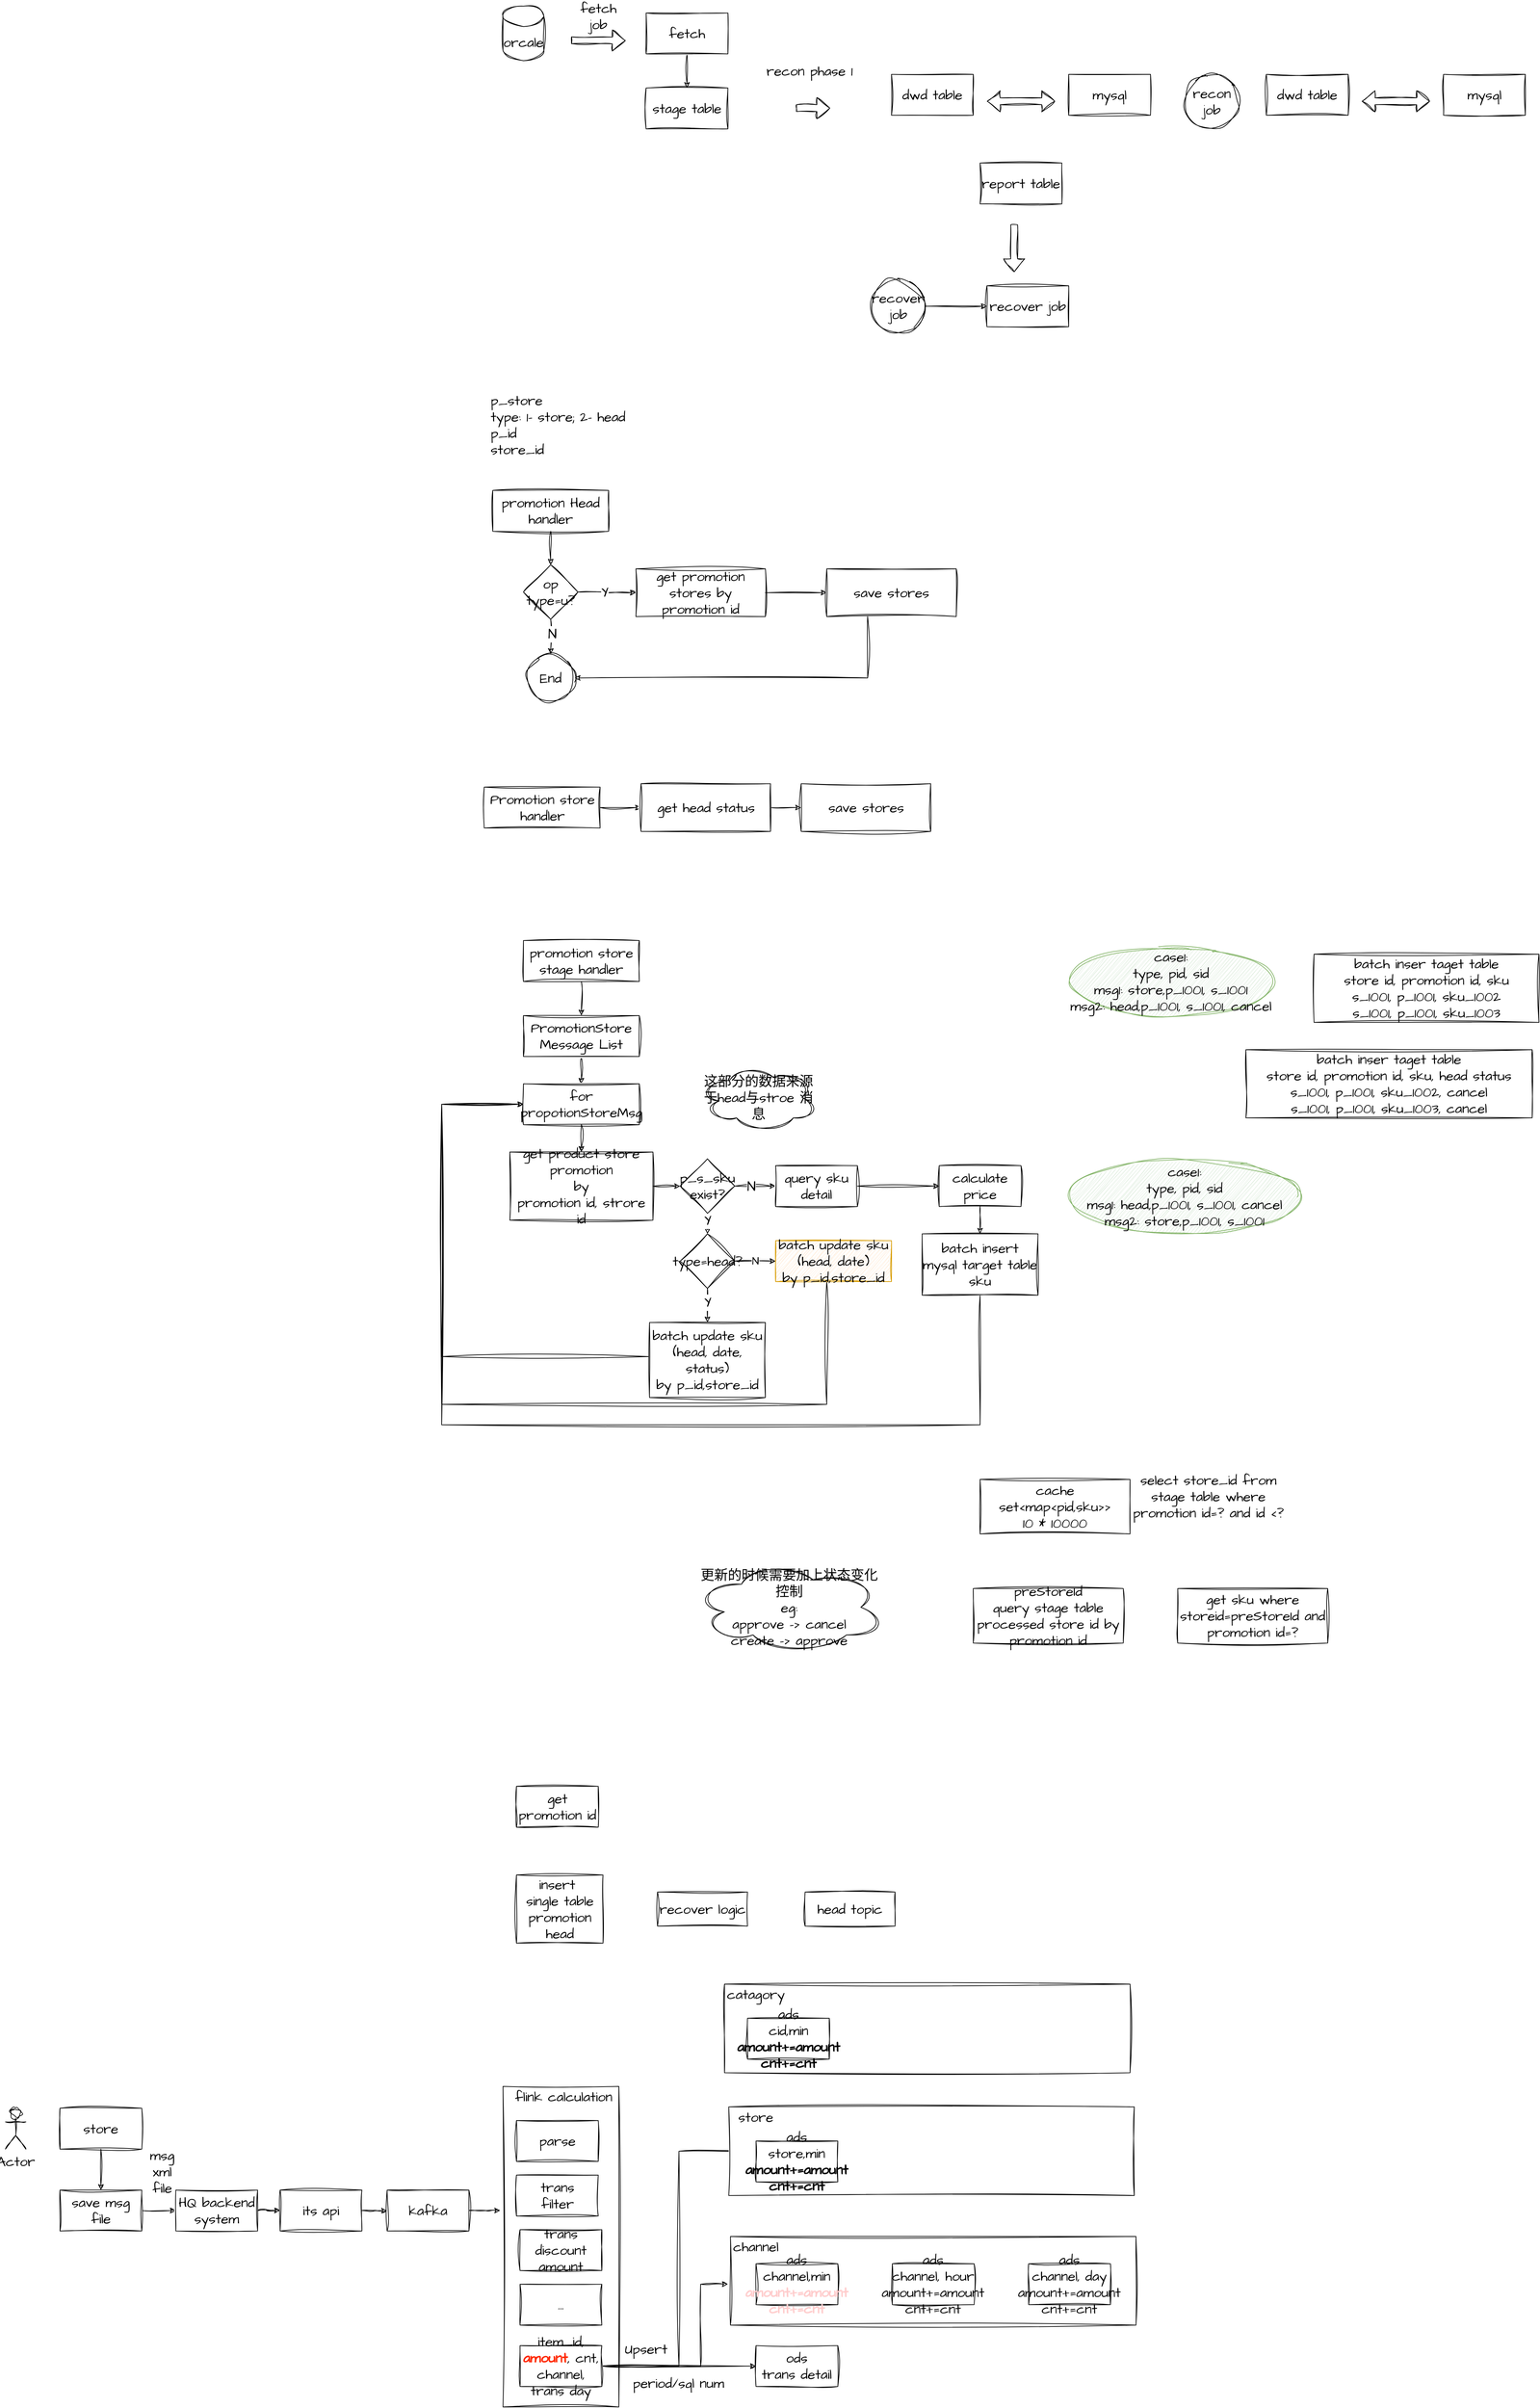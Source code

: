 <mxfile version="21.1.4" type="github">
  <diagram id="COUtzBLei-FoZ7lU4OIu" name="第 1 页">
    <mxGraphModel dx="2645" dy="1497" grid="1" gridSize="10" guides="1" tooltips="1" connect="1" arrows="1" fold="1" page="0" pageScale="1" pageWidth="827" pageHeight="1169" background="none" math="0" shadow="0">
      <root>
        <mxCell id="0" />
        <mxCell id="1" parent="0" />
        <mxCell id="pvYnghz3p1WopF-6Pmr1-15" value="" style="rounded=0;whiteSpace=wrap;html=1;sketch=1;hachureGap=4;jiggle=2;curveFitting=1;fontFamily=Architects Daughter;fontSource=https%3A%2F%2Ffonts.googleapis.com%2Fcss%3Ffamily%3DArchitects%2BDaughter;fontSize=20;" vertex="1" parent="1">
          <mxGeometry x="-66.25" y="2830" width="595" height="130" as="geometry" />
        </mxCell>
        <mxCell id="01fg0_hdZSS1gTS_RQtT-1" value="orcale" style="shape=cylinder3;whiteSpace=wrap;html=1;boundedLbl=1;backgroundOutline=1;size=15;sketch=1;hachureGap=4;jiggle=2;curveFitting=1;fontFamily=Architects Daughter;fontSource=https%3A%2F%2Ffonts.googleapis.com%2Fcss%3Ffamily%3DArchitects%2BDaughter;fontSize=20;" parent="1" vertex="1">
          <mxGeometry x="-400" y="-440" width="60" height="80" as="geometry" />
        </mxCell>
        <mxCell id="01fg0_hdZSS1gTS_RQtT-4" value="" style="edgeStyle=orthogonalEdgeStyle;rounded=0;sketch=1;hachureGap=4;jiggle=2;curveFitting=1;orthogonalLoop=1;jettySize=auto;html=1;fontFamily=Architects Daughter;fontSource=https%3A%2F%2Ffonts.googleapis.com%2Fcss%3Ffamily%3DArchitects%2BDaughter;fontSize=16;" parent="1" source="01fg0_hdZSS1gTS_RQtT-2" target="01fg0_hdZSS1gTS_RQtT-3" edge="1">
          <mxGeometry relative="1" as="geometry" />
        </mxCell>
        <mxCell id="01fg0_hdZSS1gTS_RQtT-2" value="fetch" style="rounded=0;whiteSpace=wrap;html=1;sketch=1;hachureGap=4;jiggle=2;curveFitting=1;fontFamily=Architects Daughter;fontSource=https%3A%2F%2Ffonts.googleapis.com%2Fcss%3Ffamily%3DArchitects%2BDaughter;fontSize=20;" parent="1" vertex="1">
          <mxGeometry x="-190" y="-430" width="120" height="60" as="geometry" />
        </mxCell>
        <mxCell id="01fg0_hdZSS1gTS_RQtT-3" value="stage table" style="rounded=0;whiteSpace=wrap;html=1;sketch=1;hachureGap=4;jiggle=2;curveFitting=1;fontFamily=Architects Daughter;fontSource=https%3A%2F%2Ffonts.googleapis.com%2Fcss%3Ffamily%3DArchitects%2BDaughter;fontSize=20;" parent="1" vertex="1">
          <mxGeometry x="-190" y="-320" width="120" height="60" as="geometry" />
        </mxCell>
        <mxCell id="01fg0_hdZSS1gTS_RQtT-14" value="recover job" style="rounded=0;whiteSpace=wrap;html=1;sketch=1;hachureGap=4;jiggle=2;curveFitting=1;fontFamily=Architects Daughter;fontSource=https%3A%2F%2Ffonts.googleapis.com%2Fcss%3Ffamily%3DArchitects%2BDaughter;fontSize=20;" parent="1" vertex="1">
          <mxGeometry x="310" y="-30" width="120" height="60" as="geometry" />
        </mxCell>
        <mxCell id="01fg0_hdZSS1gTS_RQtT-15" value="report table" style="rounded=0;whiteSpace=wrap;html=1;sketch=1;hachureGap=4;jiggle=2;curveFitting=1;fontFamily=Architects Daughter;fontSource=https%3A%2F%2Ffonts.googleapis.com%2Fcss%3Ffamily%3DArchitects%2BDaughter;fontSize=20;" parent="1" vertex="1">
          <mxGeometry x="300" y="-210" width="120" height="60" as="geometry" />
        </mxCell>
        <mxCell id="01fg0_hdZSS1gTS_RQtT-22" value="" style="shape=flexArrow;endArrow=classic;html=1;rounded=0;sketch=1;hachureGap=4;jiggle=2;curveFitting=1;fontFamily=Architects Daughter;fontSource=https%3A%2F%2Ffonts.googleapis.com%2Fcss%3Ffamily%3DArchitects%2BDaughter;fontSize=16;" parent="1" edge="1">
          <mxGeometry width="50" height="50" relative="1" as="geometry">
            <mxPoint x="350" y="-120" as="sourcePoint" />
            <mxPoint x="350" y="-50" as="targetPoint" />
          </mxGeometry>
        </mxCell>
        <mxCell id="01fg0_hdZSS1gTS_RQtT-23" value="dwd table" style="rounded=0;whiteSpace=wrap;html=1;sketch=1;hachureGap=4;jiggle=2;curveFitting=1;fontFamily=Architects Daughter;fontSource=https%3A%2F%2Ffonts.googleapis.com%2Fcss%3Ffamily%3DArchitects%2BDaughter;fontSize=20;" parent="1" vertex="1">
          <mxGeometry x="720" y="-340" width="120" height="60" as="geometry" />
        </mxCell>
        <mxCell id="01fg0_hdZSS1gTS_RQtT-25" style="edgeStyle=orthogonalEdgeStyle;rounded=0;sketch=1;hachureGap=4;jiggle=2;curveFitting=1;orthogonalLoop=1;jettySize=auto;html=1;entryX=0;entryY=0.5;entryDx=0;entryDy=0;fontFamily=Architects Daughter;fontSource=https%3A%2F%2Ffonts.googleapis.com%2Fcss%3Ffamily%3DArchitects%2BDaughter;fontSize=16;" parent="1" source="01fg0_hdZSS1gTS_RQtT-24" target="01fg0_hdZSS1gTS_RQtT-14" edge="1">
          <mxGeometry relative="1" as="geometry" />
        </mxCell>
        <mxCell id="01fg0_hdZSS1gTS_RQtT-24" value="recover job" style="ellipse;whiteSpace=wrap;html=1;aspect=fixed;sketch=1;hachureGap=4;jiggle=2;curveFitting=1;fontFamily=Architects Daughter;fontSource=https%3A%2F%2Ffonts.googleapis.com%2Fcss%3Ffamily%3DArchitects%2BDaughter;fontSize=20;" parent="1" vertex="1">
          <mxGeometry x="140" y="-40" width="80" height="80" as="geometry" />
        </mxCell>
        <mxCell id="01fg0_hdZSS1gTS_RQtT-26" value="recon job" style="ellipse;whiteSpace=wrap;html=1;aspect=fixed;sketch=1;hachureGap=4;jiggle=2;curveFitting=1;fontFamily=Architects Daughter;fontSource=https%3A%2F%2Ffonts.googleapis.com%2Fcss%3Ffamily%3DArchitects%2BDaughter;fontSize=20;" parent="1" vertex="1">
          <mxGeometry x="600" y="-340" width="80" height="80" as="geometry" />
        </mxCell>
        <mxCell id="01fg0_hdZSS1gTS_RQtT-27" value="mysql" style="rounded=0;whiteSpace=wrap;html=1;sketch=1;hachureGap=4;jiggle=2;curveFitting=1;fontFamily=Architects Daughter;fontSource=https%3A%2F%2Ffonts.googleapis.com%2Fcss%3Ffamily%3DArchitects%2BDaughter;fontSize=20;" parent="1" vertex="1">
          <mxGeometry x="980" y="-340" width="120" height="60" as="geometry" />
        </mxCell>
        <mxCell id="01fg0_hdZSS1gTS_RQtT-28" value="" style="shape=flexArrow;endArrow=classic;startArrow=classic;html=1;rounded=0;sketch=1;hachureGap=4;jiggle=2;curveFitting=1;fontFamily=Architects Daughter;fontSource=https%3A%2F%2Ffonts.googleapis.com%2Fcss%3Ffamily%3DArchitects%2BDaughter;fontSize=16;" parent="1" edge="1">
          <mxGeometry width="100" height="100" relative="1" as="geometry">
            <mxPoint x="860" y="-300.5" as="sourcePoint" />
            <mxPoint x="960" y="-300.5" as="targetPoint" />
          </mxGeometry>
        </mxCell>
        <mxCell id="01fg0_hdZSS1gTS_RQtT-29" value="" style="shape=flexArrow;endArrow=classic;html=1;rounded=0;sketch=1;hachureGap=4;jiggle=2;curveFitting=1;fontFamily=Architects Daughter;fontSource=https%3A%2F%2Ffonts.googleapis.com%2Fcss%3Ffamily%3DArchitects%2BDaughter;fontSize=16;" parent="1" edge="1">
          <mxGeometry width="50" height="50" relative="1" as="geometry">
            <mxPoint x="-300" y="-390" as="sourcePoint" />
            <mxPoint x="-220" y="-389.5" as="targetPoint" />
          </mxGeometry>
        </mxCell>
        <mxCell id="01fg0_hdZSS1gTS_RQtT-30" value="fetch job" style="text;html=1;strokeColor=none;fillColor=none;align=center;verticalAlign=middle;whiteSpace=wrap;rounded=0;fontSize=20;fontFamily=Architects Daughter;" parent="1" vertex="1">
          <mxGeometry x="-290" y="-440" width="60" height="30" as="geometry" />
        </mxCell>
        <mxCell id="01fg0_hdZSS1gTS_RQtT-31" value="" style="shape=flexArrow;endArrow=classic;html=1;rounded=0;sketch=1;hachureGap=4;jiggle=2;curveFitting=1;fontFamily=Architects Daughter;fontSource=https%3A%2F%2Ffonts.googleapis.com%2Fcss%3Ffamily%3DArchitects%2BDaughter;fontSize=16;" parent="1" edge="1">
          <mxGeometry width="50" height="50" relative="1" as="geometry">
            <mxPoint x="30" y="-290.5" as="sourcePoint" />
            <mxPoint x="80" y="-290.5" as="targetPoint" />
          </mxGeometry>
        </mxCell>
        <mxCell id="01fg0_hdZSS1gTS_RQtT-32" value="recon phase 1" style="text;html=1;strokeColor=none;fillColor=none;align=center;verticalAlign=middle;whiteSpace=wrap;rounded=0;fontSize=20;fontFamily=Architects Daughter;" parent="1" vertex="1">
          <mxGeometry x="-30" y="-360" width="160" height="30" as="geometry" />
        </mxCell>
        <mxCell id="01fg0_hdZSS1gTS_RQtT-33" value="dwd table" style="rounded=0;whiteSpace=wrap;html=1;sketch=1;hachureGap=4;jiggle=2;curveFitting=1;fontFamily=Architects Daughter;fontSource=https%3A%2F%2Ffonts.googleapis.com%2Fcss%3Ffamily%3DArchitects%2BDaughter;fontSize=20;" parent="1" vertex="1">
          <mxGeometry x="170" y="-340" width="120" height="60" as="geometry" />
        </mxCell>
        <mxCell id="01fg0_hdZSS1gTS_RQtT-34" value="mysql" style="rounded=0;whiteSpace=wrap;html=1;sketch=1;hachureGap=4;jiggle=2;curveFitting=1;fontFamily=Architects Daughter;fontSource=https%3A%2F%2Ffonts.googleapis.com%2Fcss%3Ffamily%3DArchitects%2BDaughter;fontSize=20;" parent="1" vertex="1">
          <mxGeometry x="430" y="-340" width="120" height="60" as="geometry" />
        </mxCell>
        <mxCell id="01fg0_hdZSS1gTS_RQtT-35" value="" style="shape=flexArrow;endArrow=classic;startArrow=classic;html=1;rounded=0;sketch=1;hachureGap=4;jiggle=2;curveFitting=1;fontFamily=Architects Daughter;fontSource=https%3A%2F%2Ffonts.googleapis.com%2Fcss%3Ffamily%3DArchitects%2BDaughter;fontSize=16;" parent="1" edge="1">
          <mxGeometry width="100" height="100" relative="1" as="geometry">
            <mxPoint x="310" y="-300.5" as="sourcePoint" />
            <mxPoint x="410" y="-300.5" as="targetPoint" />
          </mxGeometry>
        </mxCell>
        <mxCell id="zy-XJBpk2wB2vANQBZLz-7" value="" style="edgeStyle=orthogonalEdgeStyle;rounded=0;sketch=1;hachureGap=4;jiggle=2;curveFitting=1;orthogonalLoop=1;jettySize=auto;html=1;fontFamily=Architects Daughter;fontSource=https%3A%2F%2Ffonts.googleapis.com%2Fcss%3Ffamily%3DArchitects%2BDaughter;fontSize=16;" parent="1" source="zy-XJBpk2wB2vANQBZLz-1" target="zy-XJBpk2wB2vANQBZLz-5" edge="1">
          <mxGeometry relative="1" as="geometry" />
        </mxCell>
        <mxCell id="zy-XJBpk2wB2vANQBZLz-1" value="promotion Head handler" style="rounded=0;whiteSpace=wrap;html=1;sketch=1;hachureGap=4;jiggle=2;curveFitting=1;fontFamily=Architects Daughter;fontSource=https%3A%2F%2Ffonts.googleapis.com%2Fcss%3Ffamily%3DArchitects%2BDaughter;fontSize=20;" parent="1" vertex="1">
          <mxGeometry x="-415" y="270" width="170" height="60" as="geometry" />
        </mxCell>
        <mxCell id="zy-XJBpk2wB2vANQBZLz-46" style="edgeStyle=orthogonalEdgeStyle;rounded=0;sketch=1;hachureGap=4;jiggle=2;curveFitting=1;orthogonalLoop=1;jettySize=auto;html=1;entryX=0;entryY=0.5;entryDx=0;entryDy=0;fontFamily=Architects Daughter;fontSource=https%3A%2F%2Ffonts.googleapis.com%2Fcss%3Ffamily%3DArchitects%2BDaughter;fontSize=16;" parent="1" source="zy-XJBpk2wB2vANQBZLz-2" target="zy-XJBpk2wB2vANQBZLz-45" edge="1">
          <mxGeometry relative="1" as="geometry" />
        </mxCell>
        <mxCell id="zy-XJBpk2wB2vANQBZLz-2" value="Promotion store&lt;br&gt;handler" style="rounded=0;whiteSpace=wrap;html=1;sketch=1;hachureGap=4;jiggle=2;curveFitting=1;fontFamily=Architects Daughter;fontSource=https%3A%2F%2Ffonts.googleapis.com%2Fcss%3Ffamily%3DArchitects%2BDaughter;fontSize=20;" parent="1" vertex="1">
          <mxGeometry x="-427.5" y="705" width="170" height="60" as="geometry" />
        </mxCell>
        <mxCell id="zy-XJBpk2wB2vANQBZLz-11" style="edgeStyle=orthogonalEdgeStyle;rounded=0;sketch=1;hachureGap=4;jiggle=2;curveFitting=1;orthogonalLoop=1;jettySize=auto;html=1;entryX=0;entryY=0.5;entryDx=0;entryDy=0;fontFamily=Architects Daughter;fontSource=https%3A%2F%2Ffonts.googleapis.com%2Fcss%3Ffamily%3DArchitects%2BDaughter;fontSize=16;" parent="1" source="zy-XJBpk2wB2vANQBZLz-3" target="zy-XJBpk2wB2vANQBZLz-4" edge="1">
          <mxGeometry relative="1" as="geometry" />
        </mxCell>
        <mxCell id="zy-XJBpk2wB2vANQBZLz-3" value="get promotion stores by promotion id" style="rounded=0;whiteSpace=wrap;html=1;sketch=1;hachureGap=4;jiggle=2;curveFitting=1;fontFamily=Architects Daughter;fontSource=https%3A%2F%2Ffonts.googleapis.com%2Fcss%3Ffamily%3DArchitects%2BDaughter;fontSize=20;" parent="1" vertex="1">
          <mxGeometry x="-205" y="385" width="190" height="70" as="geometry" />
        </mxCell>
        <mxCell id="zy-XJBpk2wB2vANQBZLz-12" style="edgeStyle=orthogonalEdgeStyle;rounded=0;sketch=1;hachureGap=4;jiggle=2;curveFitting=1;orthogonalLoop=1;jettySize=auto;html=1;entryX=1;entryY=0.5;entryDx=0;entryDy=0;fontFamily=Architects Daughter;fontSource=https%3A%2F%2Ffonts.googleapis.com%2Fcss%3Ffamily%3DArchitects%2BDaughter;fontSize=16;" parent="1" source="zy-XJBpk2wB2vANQBZLz-4" target="zy-XJBpk2wB2vANQBZLz-6" edge="1">
          <mxGeometry relative="1" as="geometry">
            <Array as="points">
              <mxPoint x="135" y="545" />
            </Array>
          </mxGeometry>
        </mxCell>
        <mxCell id="zy-XJBpk2wB2vANQBZLz-4" value="save stores" style="rounded=0;whiteSpace=wrap;html=1;sketch=1;hachureGap=4;jiggle=2;curveFitting=1;fontFamily=Architects Daughter;fontSource=https%3A%2F%2Ffonts.googleapis.com%2Fcss%3Ffamily%3DArchitects%2BDaughter;fontSize=20;" parent="1" vertex="1">
          <mxGeometry x="75" y="385" width="190" height="70" as="geometry" />
        </mxCell>
        <mxCell id="zy-XJBpk2wB2vANQBZLz-8" value="" style="edgeStyle=orthogonalEdgeStyle;rounded=0;sketch=1;hachureGap=4;jiggle=2;curveFitting=1;orthogonalLoop=1;jettySize=auto;html=1;fontFamily=Architects Daughter;fontSource=https%3A%2F%2Ffonts.googleapis.com%2Fcss%3Ffamily%3DArchitects%2BDaughter;fontSize=16;" parent="1" source="zy-XJBpk2wB2vANQBZLz-5" target="zy-XJBpk2wB2vANQBZLz-6" edge="1">
          <mxGeometry relative="1" as="geometry" />
        </mxCell>
        <mxCell id="zy-XJBpk2wB2vANQBZLz-9" value="N" style="edgeLabel;html=1;align=center;verticalAlign=middle;resizable=0;points=[];fontSize=20;fontFamily=Architects Daughter;" parent="zy-XJBpk2wB2vANQBZLz-8" vertex="1" connectable="0">
          <mxGeometry x="-0.2" y="2" relative="1" as="geometry">
            <mxPoint as="offset" />
          </mxGeometry>
        </mxCell>
        <mxCell id="zy-XJBpk2wB2vANQBZLz-10" style="edgeStyle=orthogonalEdgeStyle;rounded=0;sketch=1;hachureGap=4;jiggle=2;curveFitting=1;orthogonalLoop=1;jettySize=auto;html=1;fontFamily=Architects Daughter;fontSource=https%3A%2F%2Ffonts.googleapis.com%2Fcss%3Ffamily%3DArchitects%2BDaughter;fontSize=16;" parent="1" source="zy-XJBpk2wB2vANQBZLz-5" target="zy-XJBpk2wB2vANQBZLz-3" edge="1">
          <mxGeometry relative="1" as="geometry" />
        </mxCell>
        <mxCell id="zy-XJBpk2wB2vANQBZLz-13" value="Y" style="edgeLabel;html=1;align=center;verticalAlign=middle;resizable=0;points=[];fontSize=20;fontFamily=Architects Daughter;" parent="zy-XJBpk2wB2vANQBZLz-10" vertex="1" connectable="0">
          <mxGeometry x="-0.012" y="-4" relative="1" as="geometry">
            <mxPoint as="offset" />
          </mxGeometry>
        </mxCell>
        <mxCell id="zy-XJBpk2wB2vANQBZLz-5" value="op type=u?" style="rhombus;whiteSpace=wrap;html=1;sketch=1;hachureGap=4;jiggle=2;curveFitting=1;fontFamily=Architects Daughter;fontSource=https%3A%2F%2Ffonts.googleapis.com%2Fcss%3Ffamily%3DArchitects%2BDaughter;fontSize=20;" parent="1" vertex="1">
          <mxGeometry x="-370" y="379" width="80" height="80" as="geometry" />
        </mxCell>
        <mxCell id="zy-XJBpk2wB2vANQBZLz-6" value="End" style="ellipse;whiteSpace=wrap;html=1;aspect=fixed;sketch=1;hachureGap=4;jiggle=2;curveFitting=1;fontFamily=Architects Daughter;fontSource=https%3A%2F%2Ffonts.googleapis.com%2Fcss%3Ffamily%3DArchitects%2BDaughter;fontSize=20;" parent="1" vertex="1">
          <mxGeometry x="-365" y="510" width="70" height="70" as="geometry" />
        </mxCell>
        <mxCell id="zy-XJBpk2wB2vANQBZLz-14" value="save stores" style="rounded=0;whiteSpace=wrap;html=1;sketch=1;hachureGap=4;jiggle=2;curveFitting=1;fontFamily=Architects Daughter;fontSource=https%3A%2F%2Ffonts.googleapis.com%2Fcss%3Ffamily%3DArchitects%2BDaughter;fontSize=20;" parent="1" vertex="1">
          <mxGeometry x="37.5" y="700" width="190" height="70" as="geometry" />
        </mxCell>
        <mxCell id="zy-XJBpk2wB2vANQBZLz-18" value="" style="edgeStyle=orthogonalEdgeStyle;rounded=0;sketch=1;hachureGap=4;jiggle=2;curveFitting=1;orthogonalLoop=1;jettySize=auto;html=1;fontFamily=Architects Daughter;fontSource=https%3A%2F%2Ffonts.googleapis.com%2Fcss%3Ffamily%3DArchitects%2BDaughter;fontSize=16;" parent="1" source="zy-XJBpk2wB2vANQBZLz-16" target="zy-XJBpk2wB2vANQBZLz-17" edge="1">
          <mxGeometry relative="1" as="geometry" />
        </mxCell>
        <mxCell id="zy-XJBpk2wB2vANQBZLz-16" value="promotion store stage handler" style="rounded=0;whiteSpace=wrap;html=1;sketch=1;hachureGap=4;jiggle=2;curveFitting=1;fontFamily=Architects Daughter;fontSource=https%3A%2F%2Ffonts.googleapis.com%2Fcss%3Ffamily%3DArchitects%2BDaughter;fontSize=20;" parent="1" vertex="1">
          <mxGeometry x="-370" y="930" width="170" height="60" as="geometry" />
        </mxCell>
        <mxCell id="zy-XJBpk2wB2vANQBZLz-38" value="" style="edgeStyle=orthogonalEdgeStyle;rounded=0;sketch=1;hachureGap=4;jiggle=2;curveFitting=1;orthogonalLoop=1;jettySize=auto;html=1;fontFamily=Architects Daughter;fontSource=https%3A%2F%2Ffonts.googleapis.com%2Fcss%3Ffamily%3DArchitects%2BDaughter;fontSize=16;" parent="1" source="zy-XJBpk2wB2vANQBZLz-17" target="zy-XJBpk2wB2vANQBZLz-20" edge="1">
          <mxGeometry relative="1" as="geometry" />
        </mxCell>
        <mxCell id="zy-XJBpk2wB2vANQBZLz-17" value="PromotionStore Message List" style="rounded=0;whiteSpace=wrap;html=1;sketch=1;hachureGap=4;jiggle=2;curveFitting=1;fontFamily=Architects Daughter;fontSource=https%3A%2F%2Ffonts.googleapis.com%2Fcss%3Ffamily%3DArchitects%2BDaughter;fontSize=20;" parent="1" vertex="1">
          <mxGeometry x="-370" y="1040" width="170" height="60" as="geometry" />
        </mxCell>
        <mxCell id="zy-XJBpk2wB2vANQBZLz-39" value="" style="edgeStyle=orthogonalEdgeStyle;rounded=0;sketch=1;hachureGap=4;jiggle=2;curveFitting=1;orthogonalLoop=1;jettySize=auto;html=1;fontFamily=Architects Daughter;fontSource=https%3A%2F%2Ffonts.googleapis.com%2Fcss%3Ffamily%3DArchitects%2BDaughter;fontSize=16;" parent="1" source="zy-XJBpk2wB2vANQBZLz-20" target="zy-XJBpk2wB2vANQBZLz-21" edge="1">
          <mxGeometry relative="1" as="geometry" />
        </mxCell>
        <mxCell id="zy-XJBpk2wB2vANQBZLz-20" value="for propotionStoreMsg" style="rounded=0;whiteSpace=wrap;html=1;sketch=1;hachureGap=4;jiggle=2;curveFitting=1;fontFamily=Architects Daughter;fontSource=https%3A%2F%2Ffonts.googleapis.com%2Fcss%3Ffamily%3DArchitects%2BDaughter;fontSize=20;" parent="1" vertex="1">
          <mxGeometry x="-370" y="1140" width="170" height="60" as="geometry" />
        </mxCell>
        <mxCell id="zy-XJBpk2wB2vANQBZLz-24" style="edgeStyle=orthogonalEdgeStyle;rounded=0;sketch=1;hachureGap=4;jiggle=2;curveFitting=1;orthogonalLoop=1;jettySize=auto;html=1;fontFamily=Architects Daughter;fontSource=https%3A%2F%2Ffonts.googleapis.com%2Fcss%3Ffamily%3DArchitects%2BDaughter;fontSize=16;" parent="1" source="zy-XJBpk2wB2vANQBZLz-21" target="zy-XJBpk2wB2vANQBZLz-23" edge="1">
          <mxGeometry relative="1" as="geometry" />
        </mxCell>
        <mxCell id="zy-XJBpk2wB2vANQBZLz-21" value="get product store promotion&lt;br&gt;by&lt;br&gt;promotion id, strore id" style="rounded=0;whiteSpace=wrap;html=1;sketch=1;hachureGap=4;jiggle=2;curveFitting=1;fontFamily=Architects Daughter;fontSource=https%3A%2F%2Ffonts.googleapis.com%2Fcss%3Ffamily%3DArchitects%2BDaughter;fontSize=20;" parent="1" vertex="1">
          <mxGeometry x="-390" y="1240" width="210" height="100" as="geometry" />
        </mxCell>
        <mxCell id="zy-XJBpk2wB2vANQBZLz-29" value="" style="edgeStyle=orthogonalEdgeStyle;rounded=0;sketch=1;hachureGap=4;jiggle=2;curveFitting=1;orthogonalLoop=1;jettySize=auto;html=1;fontFamily=Architects Daughter;fontSource=https%3A%2F%2Ffonts.googleapis.com%2Fcss%3Ffamily%3DArchitects%2BDaughter;fontSize=16;" parent="1" source="zy-XJBpk2wB2vANQBZLz-23" target="zy-XJBpk2wB2vANQBZLz-28" edge="1">
          <mxGeometry relative="1" as="geometry" />
        </mxCell>
        <mxCell id="zy-XJBpk2wB2vANQBZLz-30" value="N" style="edgeLabel;html=1;align=center;verticalAlign=middle;resizable=0;points=[];fontSize=20;fontFamily=Architects Daughter;" parent="zy-XJBpk2wB2vANQBZLz-29" vertex="1" connectable="0">
          <mxGeometry x="-0.2" relative="1" as="geometry">
            <mxPoint as="offset" />
          </mxGeometry>
        </mxCell>
        <mxCell id="zy-XJBpk2wB2vANQBZLz-50" value="" style="edgeStyle=orthogonalEdgeStyle;rounded=0;sketch=1;hachureGap=4;jiggle=2;curveFitting=1;orthogonalLoop=1;jettySize=auto;html=1;fontFamily=Architects Daughter;fontSource=https%3A%2F%2Ffonts.googleapis.com%2Fcss%3Ffamily%3DArchitects%2BDaughter;fontSize=16;" parent="1" source="zy-XJBpk2wB2vANQBZLz-23" target="zy-XJBpk2wB2vANQBZLz-49" edge="1">
          <mxGeometry relative="1" as="geometry" />
        </mxCell>
        <mxCell id="zy-XJBpk2wB2vANQBZLz-52" value="Y" style="edgeLabel;html=1;align=center;verticalAlign=middle;resizable=0;points=[];fontSize=20;fontFamily=Architects Daughter;" parent="zy-XJBpk2wB2vANQBZLz-50" vertex="1" connectable="0">
          <mxGeometry x="0.2" relative="1" as="geometry">
            <mxPoint as="offset" />
          </mxGeometry>
        </mxCell>
        <mxCell id="zy-XJBpk2wB2vANQBZLz-23" value="p_s_sku&lt;br&gt;exist?" style="rhombus;whiteSpace=wrap;html=1;sketch=1;hachureGap=4;jiggle=2;curveFitting=1;fontFamily=Architects Daughter;fontSource=https%3A%2F%2Ffonts.googleapis.com%2Fcss%3Ffamily%3DArchitects%2BDaughter;fontSize=20;" parent="1" vertex="1">
          <mxGeometry x="-140" y="1250" width="80" height="80" as="geometry" />
        </mxCell>
        <mxCell id="zy-XJBpk2wB2vANQBZLz-40" style="edgeStyle=orthogonalEdgeStyle;rounded=0;sketch=1;hachureGap=4;jiggle=2;curveFitting=1;orthogonalLoop=1;jettySize=auto;html=1;entryX=0;entryY=0.5;entryDx=0;entryDy=0;fontFamily=Architects Daughter;fontSource=https%3A%2F%2Ffonts.googleapis.com%2Fcss%3Ffamily%3DArchitects%2BDaughter;fontSize=16;" parent="1" source="zy-XJBpk2wB2vANQBZLz-25" target="zy-XJBpk2wB2vANQBZLz-20" edge="1">
          <mxGeometry relative="1" as="geometry">
            <Array as="points">
              <mxPoint x="-490" y="1540" />
              <mxPoint x="-490" y="1170" />
            </Array>
          </mxGeometry>
        </mxCell>
        <mxCell id="zy-XJBpk2wB2vANQBZLz-25" value="batch update sku&lt;br&gt;(head, date, status)&lt;br&gt;by p_id,store_id" style="whiteSpace=wrap;html=1;fontSize=20;fontFamily=Architects Daughter;sketch=1;hachureGap=4;jiggle=2;curveFitting=1;fontSource=https%3A%2F%2Ffonts.googleapis.com%2Fcss%3Ffamily%3DArchitects%2BDaughter;" parent="1" vertex="1">
          <mxGeometry x="-185" y="1490" width="170" height="110" as="geometry" />
        </mxCell>
        <mxCell id="zy-XJBpk2wB2vANQBZLz-32" value="" style="edgeStyle=orthogonalEdgeStyle;rounded=0;sketch=1;hachureGap=4;jiggle=2;curveFitting=1;orthogonalLoop=1;jettySize=auto;html=1;fontFamily=Architects Daughter;fontSource=https%3A%2F%2Ffonts.googleapis.com%2Fcss%3Ffamily%3DArchitects%2BDaughter;fontSize=16;" parent="1" source="zy-XJBpk2wB2vANQBZLz-28" target="zy-XJBpk2wB2vANQBZLz-31" edge="1">
          <mxGeometry relative="1" as="geometry" />
        </mxCell>
        <mxCell id="zy-XJBpk2wB2vANQBZLz-28" value="query sku detail" style="whiteSpace=wrap;html=1;fontSize=20;fontFamily=Architects Daughter;sketch=1;hachureGap=4;jiggle=2;curveFitting=1;fontSource=https%3A%2F%2Ffonts.googleapis.com%2Fcss%3Ffamily%3DArchitects%2BDaughter;" parent="1" vertex="1">
          <mxGeometry y="1260" width="120" height="60" as="geometry" />
        </mxCell>
        <mxCell id="zy-XJBpk2wB2vANQBZLz-34" value="" style="edgeStyle=orthogonalEdgeStyle;rounded=0;sketch=1;hachureGap=4;jiggle=2;curveFitting=1;orthogonalLoop=1;jettySize=auto;html=1;fontFamily=Architects Daughter;fontSource=https%3A%2F%2Ffonts.googleapis.com%2Fcss%3Ffamily%3DArchitects%2BDaughter;fontSize=16;" parent="1" source="zy-XJBpk2wB2vANQBZLz-31" target="zy-XJBpk2wB2vANQBZLz-33" edge="1">
          <mxGeometry relative="1" as="geometry" />
        </mxCell>
        <mxCell id="zy-XJBpk2wB2vANQBZLz-31" value="calculate&lt;br&gt;price" style="whiteSpace=wrap;html=1;fontSize=20;fontFamily=Architects Daughter;sketch=1;hachureGap=4;jiggle=2;curveFitting=1;fontSource=https%3A%2F%2Ffonts.googleapis.com%2Fcss%3Ffamily%3DArchitects%2BDaughter;" parent="1" vertex="1">
          <mxGeometry x="240" y="1260" width="120" height="60" as="geometry" />
        </mxCell>
        <mxCell id="zy-XJBpk2wB2vANQBZLz-44" style="edgeStyle=orthogonalEdgeStyle;rounded=0;sketch=1;hachureGap=4;jiggle=2;curveFitting=1;orthogonalLoop=1;jettySize=auto;html=1;entryX=0;entryY=0.5;entryDx=0;entryDy=0;fontFamily=Architects Daughter;fontSource=https%3A%2F%2Ffonts.googleapis.com%2Fcss%3Ffamily%3DArchitects%2BDaughter;fontSize=16;" parent="1" source="zy-XJBpk2wB2vANQBZLz-33" target="zy-XJBpk2wB2vANQBZLz-20" edge="1">
          <mxGeometry relative="1" as="geometry">
            <Array as="points">
              <mxPoint x="300" y="1640" />
              <mxPoint x="-490" y="1640" />
              <mxPoint x="-490" y="1170" />
            </Array>
          </mxGeometry>
        </mxCell>
        <mxCell id="zy-XJBpk2wB2vANQBZLz-33" value="batch insert mysql target table&lt;br&gt;sku" style="whiteSpace=wrap;html=1;fontSize=20;fontFamily=Architects Daughter;sketch=1;hachureGap=4;jiggle=2;curveFitting=1;fontSource=https%3A%2F%2Ffonts.googleapis.com%2Fcss%3Ffamily%3DArchitects%2BDaughter;" parent="1" vertex="1">
          <mxGeometry x="215" y="1360" width="170" height="90" as="geometry" />
        </mxCell>
        <mxCell id="zy-XJBpk2wB2vANQBZLz-36" value="这部分的数据来源于head与stroe 消息" style="ellipse;shape=cloud;whiteSpace=wrap;html=1;sketch=1;hachureGap=4;jiggle=2;curveFitting=1;fontFamily=Architects Daughter;fontSource=https%3A%2F%2Ffonts.googleapis.com%2Fcss%3Ffamily%3DArchitects%2BDaughter;fontSize=20;" parent="1" vertex="1">
          <mxGeometry x="-110" y="1110" width="170" height="100" as="geometry" />
        </mxCell>
        <mxCell id="zy-XJBpk2wB2vANQBZLz-37" value="更新的时候需要加上状态变化控制&lt;br&gt;eg:&lt;br&gt;approve -&amp;gt; cancel&lt;br&gt;create -&amp;gt; approve&lt;br&gt;" style="ellipse;shape=cloud;whiteSpace=wrap;html=1;sketch=1;hachureGap=4;jiggle=2;curveFitting=1;fontFamily=Architects Daughter;fontSource=https%3A%2F%2Ffonts.googleapis.com%2Fcss%3Ffamily%3DArchitects%2BDaughter;fontSize=20;" parent="1" vertex="1">
          <mxGeometry x="-120" y="1840" width="280" height="135" as="geometry" />
        </mxCell>
        <mxCell id="zy-XJBpk2wB2vANQBZLz-47" style="edgeStyle=orthogonalEdgeStyle;rounded=0;sketch=1;hachureGap=4;jiggle=2;curveFitting=1;orthogonalLoop=1;jettySize=auto;html=1;fontFamily=Architects Daughter;fontSource=https%3A%2F%2Ffonts.googleapis.com%2Fcss%3Ffamily%3DArchitects%2BDaughter;fontSize=16;" parent="1" source="zy-XJBpk2wB2vANQBZLz-45" target="zy-XJBpk2wB2vANQBZLz-14" edge="1">
          <mxGeometry relative="1" as="geometry" />
        </mxCell>
        <mxCell id="zy-XJBpk2wB2vANQBZLz-45" value="get head status" style="rounded=0;whiteSpace=wrap;html=1;sketch=1;hachureGap=4;jiggle=2;curveFitting=1;fontFamily=Architects Daughter;fontSource=https%3A%2F%2Ffonts.googleapis.com%2Fcss%3Ffamily%3DArchitects%2BDaughter;fontSize=20;" parent="1" vertex="1">
          <mxGeometry x="-197.5" y="700" width="190" height="70" as="geometry" />
        </mxCell>
        <mxCell id="zy-XJBpk2wB2vANQBZLz-48" value="p_store&lt;br&gt;type: 1- store; 2- head&lt;br&gt;p_id&lt;br&gt;store_id" style="text;html=1;strokeColor=none;fillColor=none;align=left;verticalAlign=top;whiteSpace=wrap;rounded=0;fontSize=20;fontFamily=Architects Daughter;" parent="1" vertex="1">
          <mxGeometry x="-420" y="120" width="300" height="100" as="geometry" />
        </mxCell>
        <mxCell id="zy-XJBpk2wB2vANQBZLz-51" value="" style="edgeStyle=orthogonalEdgeStyle;rounded=0;sketch=1;hachureGap=4;jiggle=2;curveFitting=1;orthogonalLoop=1;jettySize=auto;html=1;fontFamily=Architects Daughter;fontSource=https%3A%2F%2Ffonts.googleapis.com%2Fcss%3Ffamily%3DArchitects%2BDaughter;fontSize=16;" parent="1" source="zy-XJBpk2wB2vANQBZLz-49" target="zy-XJBpk2wB2vANQBZLz-25" edge="1">
          <mxGeometry relative="1" as="geometry" />
        </mxCell>
        <mxCell id="zy-XJBpk2wB2vANQBZLz-53" value="Y" style="edgeLabel;html=1;align=center;verticalAlign=middle;resizable=0;points=[];fontSize=20;fontFamily=Architects Daughter;" parent="zy-XJBpk2wB2vANQBZLz-51" vertex="1" connectable="0">
          <mxGeometry x="0.36" y="1" relative="1" as="geometry">
            <mxPoint x="-1" y="-14" as="offset" />
          </mxGeometry>
        </mxCell>
        <mxCell id="zy-XJBpk2wB2vANQBZLz-55" value="N" style="edgeStyle=orthogonalEdgeStyle;rounded=0;sketch=1;hachureGap=4;jiggle=2;curveFitting=1;orthogonalLoop=1;jettySize=auto;html=1;entryX=0;entryY=0.5;entryDx=0;entryDy=0;fontFamily=Architects Daughter;fontSource=https%3A%2F%2Ffonts.googleapis.com%2Fcss%3Ffamily%3DArchitects%2BDaughter;fontSize=16;" parent="1" source="zy-XJBpk2wB2vANQBZLz-49" target="zy-XJBpk2wB2vANQBZLz-54" edge="1">
          <mxGeometry relative="1" as="geometry" />
        </mxCell>
        <mxCell id="zy-XJBpk2wB2vANQBZLz-49" value="type=head?" style="rhombus;whiteSpace=wrap;html=1;sketch=1;hachureGap=4;jiggle=2;curveFitting=1;fontFamily=Architects Daughter;fontSource=https%3A%2F%2Ffonts.googleapis.com%2Fcss%3Ffamily%3DArchitects%2BDaughter;fontSize=20;" parent="1" vertex="1">
          <mxGeometry x="-140" y="1360" width="80" height="80" as="geometry" />
        </mxCell>
        <mxCell id="zy-XJBpk2wB2vANQBZLz-57" style="edgeStyle=orthogonalEdgeStyle;rounded=0;sketch=1;hachureGap=4;jiggle=2;curveFitting=1;orthogonalLoop=1;jettySize=auto;html=1;fontFamily=Architects Daughter;fontSource=https%3A%2F%2Ffonts.googleapis.com%2Fcss%3Ffamily%3DArchitects%2BDaughter;fontSize=16;" parent="1" source="zy-XJBpk2wB2vANQBZLz-54" edge="1">
          <mxGeometry relative="1" as="geometry">
            <mxPoint x="-370" y="1170" as="targetPoint" />
            <Array as="points">
              <mxPoint x="75" y="1610" />
              <mxPoint x="-490" y="1610" />
              <mxPoint x="-490" y="1170" />
            </Array>
          </mxGeometry>
        </mxCell>
        <mxCell id="zy-XJBpk2wB2vANQBZLz-54" value="batch update sku&lt;br style=&quot;border-color: var(--border-color);&quot;&gt;(head, date)&lt;br style=&quot;border-color: var(--border-color);&quot;&gt;by p_id,store_id" style="whiteSpace=wrap;html=1;fontSize=20;fontFamily=Architects Daughter;sketch=1;hachureGap=4;jiggle=2;curveFitting=1;fontSource=https%3A%2F%2Ffonts.googleapis.com%2Fcss%3Ffamily%3DArchitects%2BDaughter;fillColor=#ffe6cc;strokeColor=#d79b00;" parent="1" vertex="1">
          <mxGeometry y="1370" width="170" height="60" as="geometry" />
        </mxCell>
        <mxCell id="zy-XJBpk2wB2vANQBZLz-58" value="case1:&lt;br&gt;type, pid, sid&lt;br&gt;msg1: store,p_1001, s_1001&lt;br&gt;msg2: head,p_1001, s_1001, cancel" style="ellipse;whiteSpace=wrap;html=1;sketch=1;hachureGap=4;jiggle=2;curveFitting=1;fontFamily=Architects Daughter;fontSource=https%3A%2F%2Ffonts.googleapis.com%2Fcss%3Ffamily%3DArchitects%2BDaughter;fontSize=20;fillColor=#d5e8d4;strokeColor=#82b366;" parent="1" vertex="1">
          <mxGeometry x="430" y="940" width="300" height="100" as="geometry" />
        </mxCell>
        <mxCell id="zy-XJBpk2wB2vANQBZLz-59" value="batch inser taget table&lt;br&gt;store id, promotion id, sku&lt;br&gt;s_1001, p_1001, sku_1002&lt;br&gt;s_1001, p_1001, sku_1003" style="rounded=0;whiteSpace=wrap;html=1;sketch=1;hachureGap=4;jiggle=2;curveFitting=1;fontFamily=Architects Daughter;fontSource=https%3A%2F%2Ffonts.googleapis.com%2Fcss%3Ffamily%3DArchitects%2BDaughter;fontSize=20;" parent="1" vertex="1">
          <mxGeometry x="790" y="950" width="330" height="100" as="geometry" />
        </mxCell>
        <mxCell id="zy-XJBpk2wB2vANQBZLz-61" value="batch inser taget table&lt;br&gt;store id, promotion id, sku, head status&lt;br&gt;s_1001, p_1001, sku_1002, cancel&lt;br&gt;s_1001, p_1001, sku_1003, cancel" style="rounded=0;whiteSpace=wrap;html=1;sketch=1;hachureGap=4;jiggle=2;curveFitting=1;fontFamily=Architects Daughter;fontSource=https%3A%2F%2Ffonts.googleapis.com%2Fcss%3Ffamily%3DArchitects%2BDaughter;fontSize=20;" parent="1" vertex="1">
          <mxGeometry x="690" y="1090" width="420" height="100" as="geometry" />
        </mxCell>
        <mxCell id="zy-XJBpk2wB2vANQBZLz-63" value="case1:&lt;br&gt;type, pid, sid&lt;br&gt;msg1: head,p_1001, s_1001, cancel&lt;br&gt;msg2: store,p_1001, s_1001" style="ellipse;whiteSpace=wrap;html=1;sketch=1;hachureGap=4;jiggle=2;curveFitting=1;fontFamily=Architects Daughter;fontSource=https%3A%2F%2Ffonts.googleapis.com%2Fcss%3Ffamily%3DArchitects%2BDaughter;fontSize=20;fillColor=#d5e8d4;strokeColor=#82b366;" parent="1" vertex="1">
          <mxGeometry x="430" y="1250" width="340" height="110" as="geometry" />
        </mxCell>
        <mxCell id="zy-XJBpk2wB2vANQBZLz-64" value="preStoreId&lt;br&gt;query stage table processed store id by promotion id" style="whiteSpace=wrap;html=1;fontSize=20;fontFamily=Architects Daughter;sketch=1;hachureGap=4;jiggle=2;curveFitting=1;fontSource=https%3A%2F%2Ffonts.googleapis.com%2Fcss%3Ffamily%3DArchitects%2BDaughter;" parent="1" vertex="1">
          <mxGeometry x="290" y="1880" width="220" height="80" as="geometry" />
        </mxCell>
        <mxCell id="zy-XJBpk2wB2vANQBZLz-65" value="select store_id from stage table where promotion id=? and id &amp;lt;?" style="text;html=1;strokeColor=none;fillColor=none;align=center;verticalAlign=middle;whiteSpace=wrap;rounded=0;fontSize=20;fontFamily=Architects Daughter;" parent="1" vertex="1">
          <mxGeometry x="520" y="1730" width="230" height="30" as="geometry" />
        </mxCell>
        <mxCell id="zy-XJBpk2wB2vANQBZLz-66" value="get sku where storeid=preStoreId and promotion id=?" style="whiteSpace=wrap;html=1;fontSize=20;fontFamily=Architects Daughter;sketch=1;hachureGap=4;jiggle=2;curveFitting=1;fontSource=https%3A%2F%2Ffonts.googleapis.com%2Fcss%3Ffamily%3DArchitects%2BDaughter;" parent="1" vertex="1">
          <mxGeometry x="590" y="1880" width="220" height="80" as="geometry" />
        </mxCell>
        <mxCell id="zy-XJBpk2wB2vANQBZLz-67" value="cache&lt;br&gt;set&amp;lt;map&amp;lt;pid,sku&amp;gt;&amp;gt;&lt;br&gt;10 * 10000" style="whiteSpace=wrap;html=1;fontSize=20;fontFamily=Architects Daughter;sketch=1;hachureGap=4;jiggle=2;curveFitting=1;fontSource=https%3A%2F%2Ffonts.googleapis.com%2Fcss%3Ffamily%3DArchitects%2BDaughter;" parent="1" vertex="1">
          <mxGeometry x="300" y="1720" width="220" height="80" as="geometry" />
        </mxCell>
        <mxCell id="zy-XJBpk2wB2vANQBZLz-68" value="insert&amp;nbsp;&lt;br&gt;single table&lt;br&gt;promotion head" style="rounded=0;whiteSpace=wrap;html=1;sketch=1;hachureGap=4;jiggle=2;curveFitting=1;fontFamily=Architects Daughter;fontSource=https%3A%2F%2Ffonts.googleapis.com%2Fcss%3Ffamily%3DArchitects%2BDaughter;fontSize=20;" parent="1" vertex="1">
          <mxGeometry x="-380.25" y="2300" width="127" height="100" as="geometry" />
        </mxCell>
        <mxCell id="zy-XJBpk2wB2vANQBZLz-69" value="get promotion id" style="rounded=0;whiteSpace=wrap;html=1;sketch=1;hachureGap=4;jiggle=2;curveFitting=1;fontFamily=Architects Daughter;fontSource=https%3A%2F%2Ffonts.googleapis.com%2Fcss%3Ffamily%3DArchitects%2BDaughter;fontSize=20;" parent="1" vertex="1">
          <mxGeometry x="-380.25" y="2170" width="120" height="60" as="geometry" />
        </mxCell>
        <mxCell id="zy-XJBpk2wB2vANQBZLz-70" value="recover logic" style="rounded=0;whiteSpace=wrap;html=1;sketch=1;hachureGap=4;jiggle=2;curveFitting=1;fontFamily=Architects Daughter;fontSource=https%3A%2F%2Ffonts.googleapis.com%2Fcss%3Ffamily%3DArchitects%2BDaughter;fontSize=20;" parent="1" vertex="1">
          <mxGeometry x="-173.25" y="2325" width="132" height="50" as="geometry" />
        </mxCell>
        <mxCell id="zy-XJBpk2wB2vANQBZLz-72" value="head topic" style="rounded=0;whiteSpace=wrap;html=1;sketch=1;hachureGap=4;jiggle=2;curveFitting=1;fontFamily=Architects Daughter;fontSource=https%3A%2F%2Ffonts.googleapis.com%2Fcss%3Ffamily%3DArchitects%2BDaughter;fontSize=20;" parent="1" vertex="1">
          <mxGeometry x="43.25" y="2325" width="132" height="50" as="geometry" />
        </mxCell>
        <mxCell id="pvYnghz3p1WopF-6Pmr1-1" value="ods&lt;br&gt;trans detail" style="rounded=0;whiteSpace=wrap;html=1;sketch=1;hachureGap=4;jiggle=2;curveFitting=1;fontFamily=Architects Daughter;fontSource=https%3A%2F%2Ffonts.googleapis.com%2Fcss%3Ffamily%3DArchitects%2BDaughter;fontSize=20;" vertex="1" parent="1">
          <mxGeometry x="-28.75" y="2990" width="120" height="60" as="geometry" />
        </mxCell>
        <mxCell id="pvYnghz3p1WopF-6Pmr1-2" value="" style="rounded=0;whiteSpace=wrap;html=1;sketch=1;hachureGap=4;jiggle=2;curveFitting=1;fontFamily=Architects Daughter;fontSource=https%3A%2F%2Ffonts.googleapis.com%2Fcss%3Ffamily%3DArchitects%2BDaughter;fontSize=20;" vertex="1" parent="1">
          <mxGeometry x="-400" y="2610" width="170" height="470" as="geometry" />
        </mxCell>
        <mxCell id="pvYnghz3p1WopF-6Pmr1-3" value="parse" style="rounded=0;whiteSpace=wrap;html=1;sketch=1;hachureGap=4;jiggle=2;curveFitting=1;fontFamily=Architects Daughter;fontSource=https%3A%2F%2Ffonts.googleapis.com%2Fcss%3Ffamily%3DArchitects%2BDaughter;fontSize=20;" vertex="1" parent="1">
          <mxGeometry x="-380.25" y="2660" width="120" height="60" as="geometry" />
        </mxCell>
        <mxCell id="pvYnghz3p1WopF-6Pmr1-4" value="flink calculation" style="text;html=1;strokeColor=none;fillColor=none;align=center;verticalAlign=middle;whiteSpace=wrap;rounded=0;fontSize=20;fontFamily=Architects Daughter;" vertex="1" parent="1">
          <mxGeometry x="-392" y="2610" width="162" height="30" as="geometry" />
        </mxCell>
        <mxCell id="pvYnghz3p1WopF-6Pmr1-6" value="trans&lt;br&gt;filter" style="rounded=0;whiteSpace=wrap;html=1;sketch=1;hachureGap=4;jiggle=2;curveFitting=1;fontFamily=Architects Daughter;fontSource=https%3A%2F%2Ffonts.googleapis.com%2Fcss%3Ffamily%3DArchitects%2BDaughter;fontSize=20;" vertex="1" parent="1">
          <mxGeometry x="-380.25" y="2740" width="120" height="60" as="geometry" />
        </mxCell>
        <mxCell id="pvYnghz3p1WopF-6Pmr1-7" value="trans&lt;br&gt;discount&lt;br&gt;amount" style="rounded=0;whiteSpace=wrap;html=1;sketch=1;hachureGap=4;jiggle=2;curveFitting=1;fontFamily=Architects Daughter;fontSource=https%3A%2F%2Ffonts.googleapis.com%2Fcss%3Ffamily%3DArchitects%2BDaughter;fontSize=20;" vertex="1" parent="1">
          <mxGeometry x="-375" y="2820" width="120" height="60" as="geometry" />
        </mxCell>
        <mxCell id="pvYnghz3p1WopF-6Pmr1-8" value="..." style="rounded=0;whiteSpace=wrap;html=1;sketch=1;hachureGap=4;jiggle=2;curveFitting=1;fontFamily=Architects Daughter;fontSource=https%3A%2F%2Ffonts.googleapis.com%2Fcss%3Ffamily%3DArchitects%2BDaughter;fontSize=20;" vertex="1" parent="1">
          <mxGeometry x="-375" y="2900" width="120" height="60" as="geometry" />
        </mxCell>
        <mxCell id="pvYnghz3p1WopF-6Pmr1-10" style="edgeStyle=orthogonalEdgeStyle;rounded=0;sketch=1;hachureGap=4;jiggle=2;curveFitting=1;orthogonalLoop=1;jettySize=auto;html=1;fontFamily=Architects Daughter;fontSource=https%3A%2F%2Ffonts.googleapis.com%2Fcss%3Ffamily%3DArchitects%2BDaughter;fontSize=16;" edge="1" parent="1" source="pvYnghz3p1WopF-6Pmr1-9" target="pvYnghz3p1WopF-6Pmr1-1">
          <mxGeometry relative="1" as="geometry" />
        </mxCell>
        <mxCell id="pvYnghz3p1WopF-6Pmr1-12" style="edgeStyle=orthogonalEdgeStyle;rounded=0;sketch=1;hachureGap=4;jiggle=2;curveFitting=1;orthogonalLoop=1;jettySize=auto;html=1;fontFamily=Architects Daughter;fontSource=https%3A%2F%2Ffonts.googleapis.com%2Fcss%3Ffamily%3DArchitects%2BDaughter;fontSize=16;" edge="1" parent="1" source="pvYnghz3p1WopF-6Pmr1-9">
          <mxGeometry relative="1" as="geometry">
            <mxPoint x="-70" y="2900" as="targetPoint" />
            <Array as="points">
              <mxPoint x="-110" y="3020" />
              <mxPoint x="-110" y="2900" />
            </Array>
          </mxGeometry>
        </mxCell>
        <mxCell id="pvYnghz3p1WopF-6Pmr1-20" style="edgeStyle=orthogonalEdgeStyle;rounded=0;sketch=1;hachureGap=4;jiggle=2;curveFitting=1;orthogonalLoop=1;jettySize=auto;html=1;entryX=0;entryY=0.25;entryDx=0;entryDy=0;fontFamily=Architects Daughter;fontSource=https%3A%2F%2Ffonts.googleapis.com%2Fcss%3Ffamily%3DArchitects%2BDaughter;fontSize=16;" edge="1" parent="1" source="pvYnghz3p1WopF-6Pmr1-9" target="pvYnghz3p1WopF-6Pmr1-19">
          <mxGeometry relative="1" as="geometry" />
        </mxCell>
        <mxCell id="pvYnghz3p1WopF-6Pmr1-9" value="item_id, &lt;b&gt;&lt;font color=&quot;#ff2600&quot;&gt;amount&lt;/font&gt;&lt;/b&gt;, cnt, channel,&lt;br&gt;trans day" style="rounded=0;whiteSpace=wrap;html=1;sketch=1;hachureGap=4;jiggle=2;curveFitting=1;fontFamily=Architects Daughter;fontSource=https%3A%2F%2Ffonts.googleapis.com%2Fcss%3Ffamily%3DArchitects%2BDaughter;fontSize=20;" vertex="1" parent="1">
          <mxGeometry x="-375" y="2990" width="120" height="60" as="geometry" />
        </mxCell>
        <mxCell id="pvYnghz3p1WopF-6Pmr1-11" value="ads&lt;br&gt;channel,min&lt;br&gt;&lt;b&gt;&lt;font color=&quot;#ffcccc&quot;&gt;amount+=amount&lt;br&gt;cnt+=cnt&lt;/font&gt;&lt;/b&gt;" style="rounded=0;whiteSpace=wrap;html=1;sketch=1;hachureGap=4;jiggle=2;curveFitting=1;fontFamily=Architects Daughter;fontSource=https%3A%2F%2Ffonts.googleapis.com%2Fcss%3Ffamily%3DArchitects%2BDaughter;fontSize=20;" vertex="1" parent="1">
          <mxGeometry x="-28.75" y="2870" width="120" height="60" as="geometry" />
        </mxCell>
        <mxCell id="pvYnghz3p1WopF-6Pmr1-13" value="ads&lt;br&gt;channel, hour&lt;br&gt;amount+=amount&lt;br&gt;cnt+=cnt" style="rounded=0;whiteSpace=wrap;html=1;sketch=1;hachureGap=4;jiggle=2;curveFitting=1;fontFamily=Architects Daughter;fontSource=https%3A%2F%2Ffonts.googleapis.com%2Fcss%3Ffamily%3DArchitects%2BDaughter;fontSize=20;" vertex="1" parent="1">
          <mxGeometry x="171.25" y="2870" width="120" height="60" as="geometry" />
        </mxCell>
        <mxCell id="pvYnghz3p1WopF-6Pmr1-14" value="ads&lt;br&gt;channel, day&lt;br&gt;amount+=amount&lt;br&gt;cnt+=cnt" style="rounded=0;whiteSpace=wrap;html=1;sketch=1;hachureGap=4;jiggle=2;curveFitting=1;fontFamily=Architects Daughter;fontSource=https%3A%2F%2Ffonts.googleapis.com%2Fcss%3Ffamily%3DArchitects%2BDaughter;fontSize=20;" vertex="1" parent="1">
          <mxGeometry x="371.25" y="2870" width="120" height="60" as="geometry" />
        </mxCell>
        <mxCell id="pvYnghz3p1WopF-6Pmr1-16" value="channel" style="text;html=1;strokeColor=none;fillColor=none;align=center;verticalAlign=middle;whiteSpace=wrap;rounded=0;fontSize=20;fontFamily=Architects Daughter;" vertex="1" parent="1">
          <mxGeometry x="-58.75" y="2830" width="60" height="30" as="geometry" />
        </mxCell>
        <mxCell id="pvYnghz3p1WopF-6Pmr1-17" value="" style="rounded=0;whiteSpace=wrap;html=1;sketch=1;hachureGap=4;jiggle=2;curveFitting=1;fontFamily=Architects Daughter;fontSource=https%3A%2F%2Ffonts.googleapis.com%2Fcss%3Ffamily%3DArchitects%2BDaughter;fontSize=20;" vertex="1" parent="1">
          <mxGeometry x="-68.75" y="2640" width="595" height="130" as="geometry" />
        </mxCell>
        <mxCell id="pvYnghz3p1WopF-6Pmr1-18" value="store" style="text;html=1;strokeColor=none;fillColor=none;align=center;verticalAlign=middle;whiteSpace=wrap;rounded=0;fontSize=20;fontFamily=Architects Daughter;" vertex="1" parent="1">
          <mxGeometry x="-58.75" y="2640" width="60" height="30" as="geometry" />
        </mxCell>
        <mxCell id="pvYnghz3p1WopF-6Pmr1-19" value="ads&lt;br&gt;store,min&lt;br&gt;&lt;b&gt;amount+=amount&lt;br&gt;cnt+=cnt&lt;/b&gt;" style="rounded=0;whiteSpace=wrap;html=1;sketch=1;hachureGap=4;jiggle=2;curveFitting=1;fontFamily=Architects Daughter;fontSource=https%3A%2F%2Ffonts.googleapis.com%2Fcss%3Ffamily%3DArchitects%2BDaughter;fontSize=20;" vertex="1" parent="1">
          <mxGeometry x="-28.75" y="2690" width="120" height="60" as="geometry" />
        </mxCell>
        <mxCell id="pvYnghz3p1WopF-6Pmr1-21" value="Upsert" style="text;html=1;strokeColor=none;fillColor=none;align=center;verticalAlign=middle;whiteSpace=wrap;rounded=0;fontSize=20;fontFamily=Architects Daughter;" vertex="1" parent="1">
          <mxGeometry x="-220" y="2980" width="60" height="30" as="geometry" />
        </mxCell>
        <mxCell id="pvYnghz3p1WopF-6Pmr1-22" value="period/sql num" style="text;html=1;strokeColor=none;fillColor=none;align=center;verticalAlign=middle;whiteSpace=wrap;rounded=0;fontSize=20;fontFamily=Architects Daughter;" vertex="1" parent="1">
          <mxGeometry x="-230" y="3030" width="175" height="30" as="geometry" />
        </mxCell>
        <mxCell id="pvYnghz3p1WopF-6Pmr1-23" value="" style="rounded=0;whiteSpace=wrap;html=1;sketch=1;hachureGap=4;jiggle=2;curveFitting=1;fontFamily=Architects Daughter;fontSource=https%3A%2F%2Ffonts.googleapis.com%2Fcss%3Ffamily%3DArchitects%2BDaughter;fontSize=20;" vertex="1" parent="1">
          <mxGeometry x="-75" y="2460" width="595" height="130" as="geometry" />
        </mxCell>
        <mxCell id="pvYnghz3p1WopF-6Pmr1-24" value="catagory" style="text;html=1;strokeColor=none;fillColor=none;align=center;verticalAlign=middle;whiteSpace=wrap;rounded=0;fontSize=20;fontFamily=Architects Daughter;" vertex="1" parent="1">
          <mxGeometry x="-58.75" y="2460" width="60" height="30" as="geometry" />
        </mxCell>
        <mxCell id="pvYnghz3p1WopF-6Pmr1-25" value="ads&lt;br&gt;cid,min&lt;br&gt;&lt;b&gt;amount+=amount&lt;br&gt;cnt+=cnt&lt;/b&gt;" style="rounded=0;whiteSpace=wrap;html=1;sketch=1;hachureGap=4;jiggle=2;curveFitting=1;fontFamily=Architects Daughter;fontSource=https%3A%2F%2Ffonts.googleapis.com%2Fcss%3Ffamily%3DArchitects%2BDaughter;fontSize=20;" vertex="1" parent="1">
          <mxGeometry x="-41.25" y="2510" width="120" height="60" as="geometry" />
        </mxCell>
        <mxCell id="pvYnghz3p1WopF-6Pmr1-29" style="edgeStyle=orthogonalEdgeStyle;rounded=0;sketch=1;hachureGap=4;jiggle=2;curveFitting=1;orthogonalLoop=1;jettySize=auto;html=1;fontFamily=Architects Daughter;fontSource=https%3A%2F%2Ffonts.googleapis.com%2Fcss%3Ffamily%3DArchitects%2BDaughter;fontSize=16;" edge="1" parent="1" source="pvYnghz3p1WopF-6Pmr1-26" target="pvYnghz3p1WopF-6Pmr1-28">
          <mxGeometry relative="1" as="geometry" />
        </mxCell>
        <mxCell id="pvYnghz3p1WopF-6Pmr1-26" value="store" style="rounded=0;whiteSpace=wrap;html=1;sketch=1;hachureGap=4;jiggle=2;curveFitting=1;fontFamily=Architects Daughter;fontSource=https%3A%2F%2Ffonts.googleapis.com%2Fcss%3Ffamily%3DArchitects%2BDaughter;fontSize=20;" vertex="1" parent="1">
          <mxGeometry x="-1050" y="2642" width="120" height="60" as="geometry" />
        </mxCell>
        <mxCell id="pvYnghz3p1WopF-6Pmr1-27" value="Actor" style="shape=umlActor;verticalLabelPosition=bottom;verticalAlign=top;html=1;outlineConnect=0;sketch=1;hachureGap=4;jiggle=2;curveFitting=1;fontFamily=Architects Daughter;fontSource=https%3A%2F%2Ffonts.googleapis.com%2Fcss%3Ffamily%3DArchitects%2BDaughter;fontSize=20;" vertex="1" parent="1">
          <mxGeometry x="-1130" y="2642" width="30" height="60" as="geometry" />
        </mxCell>
        <mxCell id="pvYnghz3p1WopF-6Pmr1-31" style="edgeStyle=orthogonalEdgeStyle;rounded=0;sketch=1;hachureGap=4;jiggle=2;curveFitting=1;orthogonalLoop=1;jettySize=auto;html=1;fontFamily=Architects Daughter;fontSource=https%3A%2F%2Ffonts.googleapis.com%2Fcss%3Ffamily%3DArchitects%2BDaughter;fontSize=16;" edge="1" parent="1" source="pvYnghz3p1WopF-6Pmr1-28" target="pvYnghz3p1WopF-6Pmr1-30">
          <mxGeometry relative="1" as="geometry" />
        </mxCell>
        <mxCell id="pvYnghz3p1WopF-6Pmr1-28" value="save msg file" style="rounded=0;whiteSpace=wrap;html=1;sketch=1;hachureGap=4;jiggle=2;curveFitting=1;fontFamily=Architects Daughter;fontSource=https%3A%2F%2Ffonts.googleapis.com%2Fcss%3Ffamily%3DArchitects%2BDaughter;fontSize=20;" vertex="1" parent="1">
          <mxGeometry x="-1050" y="2762" width="120" height="60" as="geometry" />
        </mxCell>
        <mxCell id="pvYnghz3p1WopF-6Pmr1-33" style="edgeStyle=orthogonalEdgeStyle;rounded=0;sketch=1;hachureGap=4;jiggle=2;curveFitting=1;orthogonalLoop=1;jettySize=auto;html=1;entryX=0;entryY=0.5;entryDx=0;entryDy=0;fontFamily=Architects Daughter;fontSource=https%3A%2F%2Ffonts.googleapis.com%2Fcss%3Ffamily%3DArchitects%2BDaughter;fontSize=16;" edge="1" parent="1" source="pvYnghz3p1WopF-6Pmr1-30" target="pvYnghz3p1WopF-6Pmr1-32">
          <mxGeometry relative="1" as="geometry" />
        </mxCell>
        <mxCell id="pvYnghz3p1WopF-6Pmr1-30" value="HQ backend system" style="rounded=0;whiteSpace=wrap;html=1;sketch=1;hachureGap=4;jiggle=2;curveFitting=1;fontFamily=Architects Daughter;fontSource=https%3A%2F%2Ffonts.googleapis.com%2Fcss%3Ffamily%3DArchitects%2BDaughter;fontSize=20;" vertex="1" parent="1">
          <mxGeometry x="-880" y="2762" width="120" height="60" as="geometry" />
        </mxCell>
        <mxCell id="pvYnghz3p1WopF-6Pmr1-35" style="edgeStyle=orthogonalEdgeStyle;rounded=0;sketch=1;hachureGap=4;jiggle=2;curveFitting=1;orthogonalLoop=1;jettySize=auto;html=1;fontFamily=Architects Daughter;fontSource=https%3A%2F%2Ffonts.googleapis.com%2Fcss%3Ffamily%3DArchitects%2BDaughter;fontSize=16;" edge="1" parent="1" source="pvYnghz3p1WopF-6Pmr1-32" target="pvYnghz3p1WopF-6Pmr1-34">
          <mxGeometry relative="1" as="geometry" />
        </mxCell>
        <mxCell id="pvYnghz3p1WopF-6Pmr1-32" value="its api" style="rounded=0;whiteSpace=wrap;html=1;sketch=1;hachureGap=4;jiggle=2;curveFitting=1;fontFamily=Architects Daughter;fontSource=https%3A%2F%2Ffonts.googleapis.com%2Fcss%3Ffamily%3DArchitects%2BDaughter;fontSize=20;" vertex="1" parent="1">
          <mxGeometry x="-727" y="2762" width="120" height="60" as="geometry" />
        </mxCell>
        <mxCell id="pvYnghz3p1WopF-6Pmr1-36" style="edgeStyle=orthogonalEdgeStyle;rounded=0;sketch=1;hachureGap=4;jiggle=2;curveFitting=1;orthogonalLoop=1;jettySize=auto;html=1;entryX=-0.024;entryY=0.387;entryDx=0;entryDy=0;entryPerimeter=0;fontFamily=Architects Daughter;fontSource=https%3A%2F%2Ffonts.googleapis.com%2Fcss%3Ffamily%3DArchitects%2BDaughter;fontSize=16;" edge="1" parent="1" source="pvYnghz3p1WopF-6Pmr1-34" target="pvYnghz3p1WopF-6Pmr1-2">
          <mxGeometry relative="1" as="geometry" />
        </mxCell>
        <mxCell id="pvYnghz3p1WopF-6Pmr1-34" value="kafka" style="rounded=0;whiteSpace=wrap;html=1;sketch=1;hachureGap=4;jiggle=2;curveFitting=1;fontFamily=Architects Daughter;fontSource=https%3A%2F%2Ffonts.googleapis.com%2Fcss%3Ffamily%3DArchitects%2BDaughter;fontSize=20;" vertex="1" parent="1">
          <mxGeometry x="-570" y="2762" width="120" height="60" as="geometry" />
        </mxCell>
        <mxCell id="pvYnghz3p1WopF-6Pmr1-37" value="msg xml file" style="text;html=1;strokeColor=none;fillColor=none;align=center;verticalAlign=middle;whiteSpace=wrap;rounded=0;fontSize=20;fontFamily=Architects Daughter;" vertex="1" parent="1">
          <mxGeometry x="-930" y="2720" width="60" height="30" as="geometry" />
        </mxCell>
      </root>
    </mxGraphModel>
  </diagram>
</mxfile>
